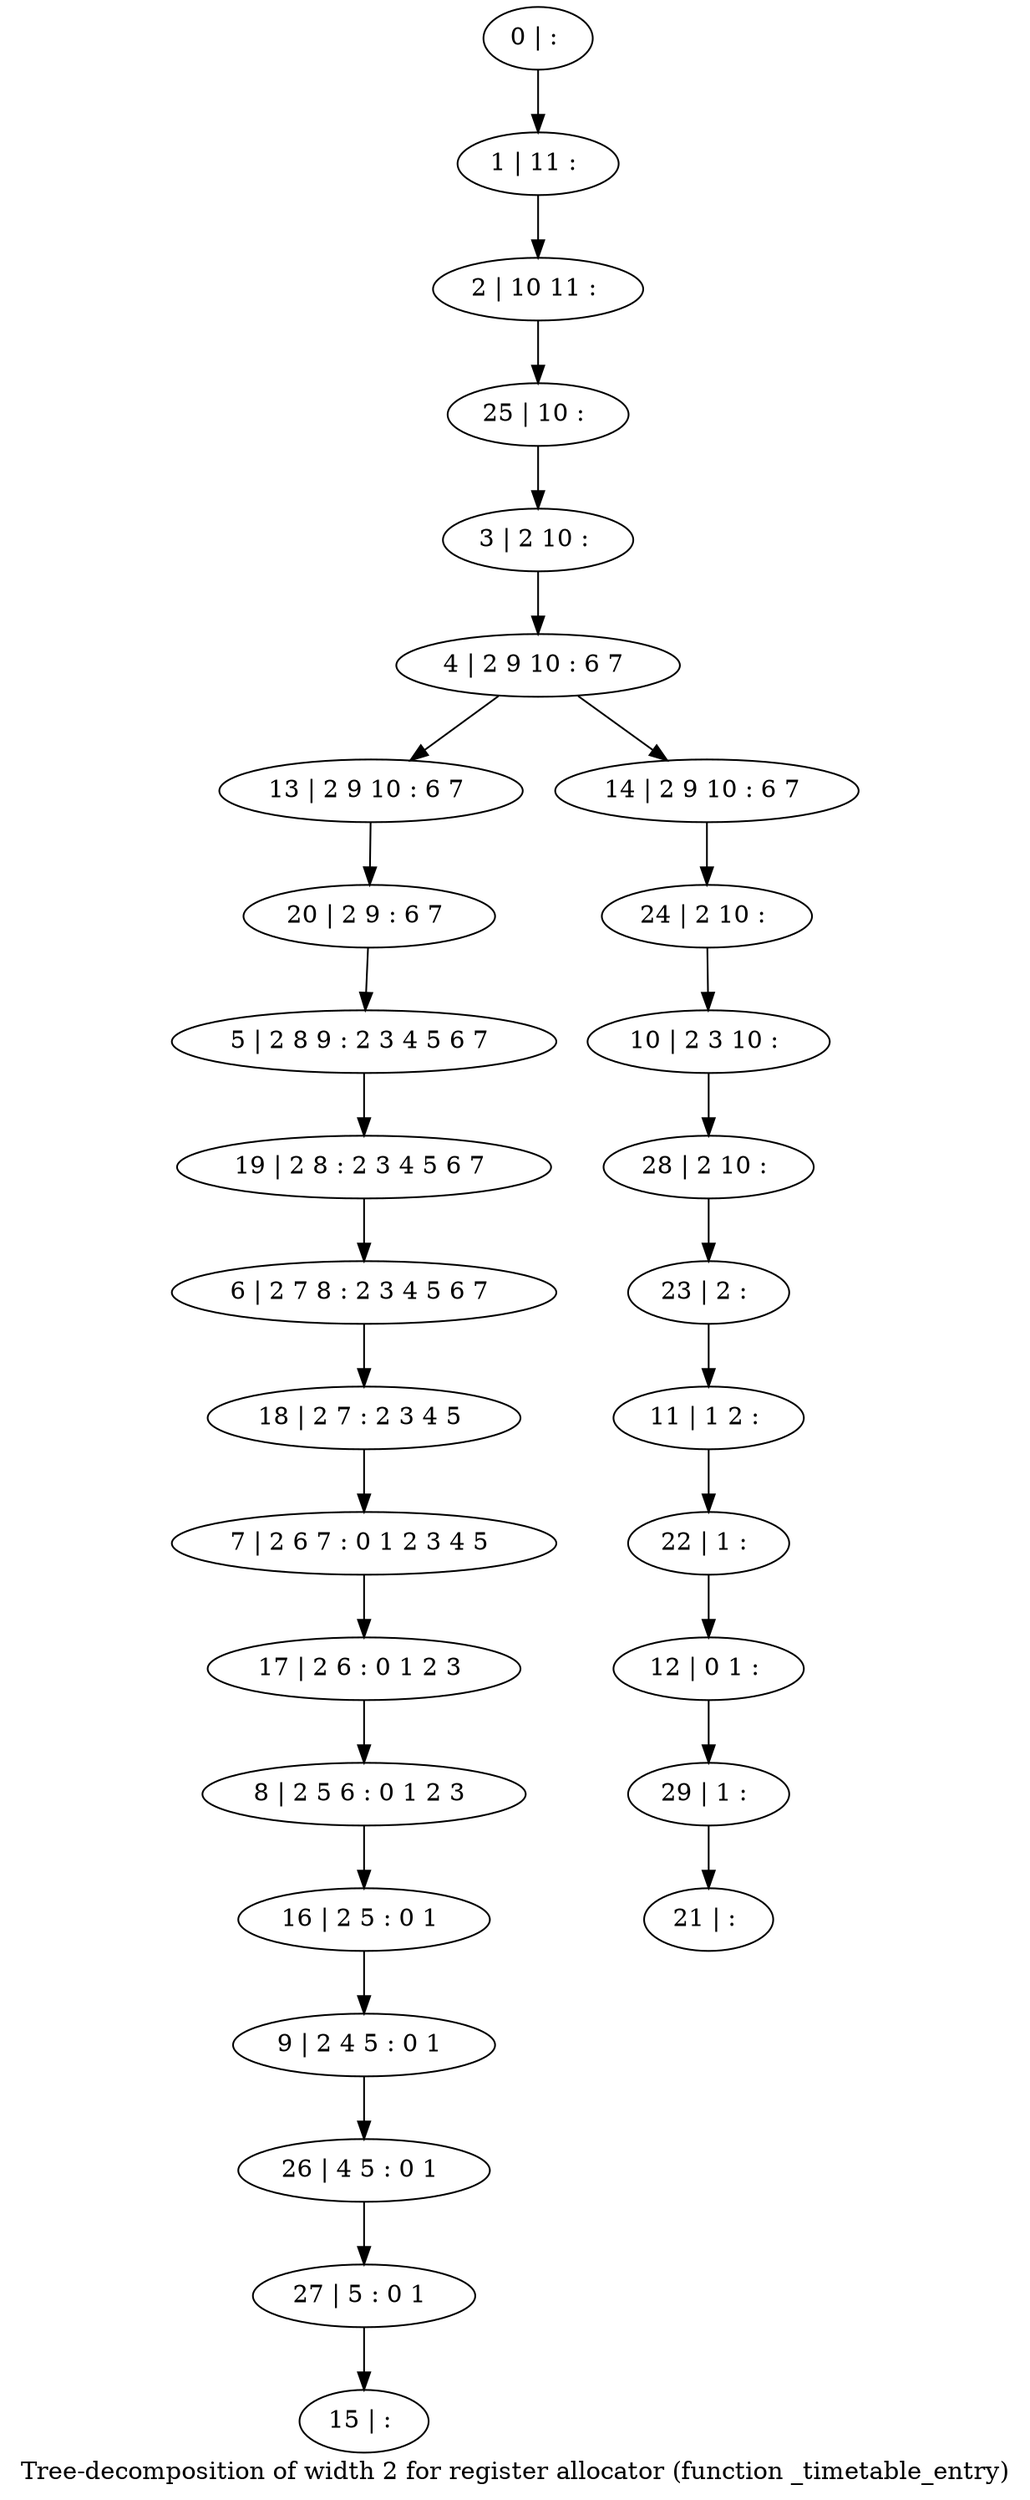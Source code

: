 digraph G {
graph [label="Tree-decomposition of width 2 for register allocator (function _timetable_entry)"]
0[label="0 | : "];
1[label="1 | 11 : "];
2[label="2 | 10 11 : "];
3[label="3 | 2 10 : "];
4[label="4 | 2 9 10 : 6 7 "];
5[label="5 | 2 8 9 : 2 3 4 5 6 7 "];
6[label="6 | 2 7 8 : 2 3 4 5 6 7 "];
7[label="7 | 2 6 7 : 0 1 2 3 4 5 "];
8[label="8 | 2 5 6 : 0 1 2 3 "];
9[label="9 | 2 4 5 : 0 1 "];
10[label="10 | 2 3 10 : "];
11[label="11 | 1 2 : "];
12[label="12 | 0 1 : "];
13[label="13 | 2 9 10 : 6 7 "];
14[label="14 | 2 9 10 : 6 7 "];
15[label="15 | : "];
16[label="16 | 2 5 : 0 1 "];
17[label="17 | 2 6 : 0 1 2 3 "];
18[label="18 | 2 7 : 2 3 4 5 "];
19[label="19 | 2 8 : 2 3 4 5 6 7 "];
20[label="20 | 2 9 : 6 7 "];
21[label="21 | : "];
22[label="22 | 1 : "];
23[label="23 | 2 : "];
24[label="24 | 2 10 : "];
25[label="25 | 10 : "];
26[label="26 | 4 5 : 0 1 "];
27[label="27 | 5 : 0 1 "];
28[label="28 | 2 10 : "];
29[label="29 | 1 : "];
0->1 ;
1->2 ;
3->4 ;
4->13 ;
4->14 ;
16->9 ;
8->16 ;
17->8 ;
7->17 ;
18->7 ;
6->18 ;
19->6 ;
5->19 ;
20->5 ;
13->20 ;
22->12 ;
11->22 ;
23->11 ;
24->10 ;
14->24 ;
25->3 ;
2->25 ;
9->26 ;
27->15 ;
26->27 ;
28->23 ;
10->28 ;
29->21 ;
12->29 ;
}
